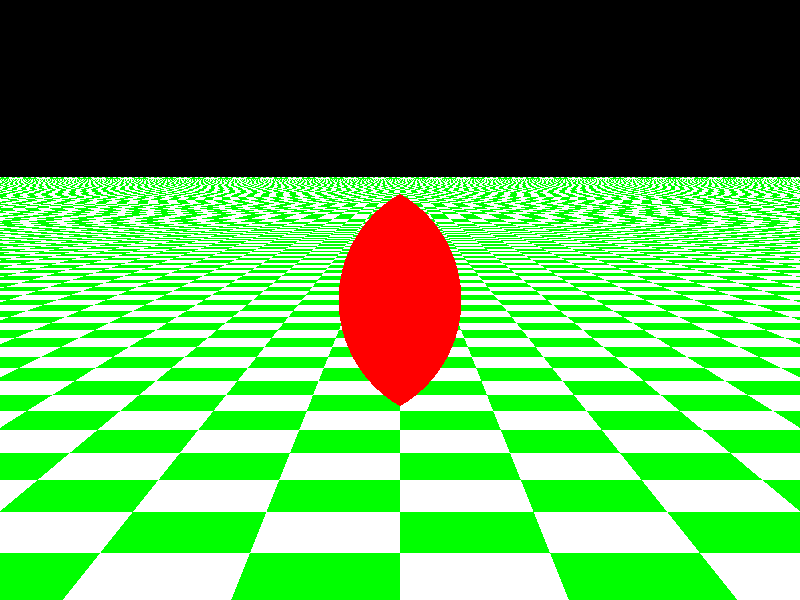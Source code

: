 #include "colors.inc"
  camera {
    location <0, 1, -10>
    look_at 0
    angle 36
  }
  light_source { <500, 500, -1000> White }
  plane { y, -1.5
    pigment { checker Green White }
}
intersection {
sphere { <0, 0, 0>, 1
    translate -0.5*x
  }
  sphere { <0, 0, 0>, 1
    translate 0.5*x
  }
  pigment { Red }
}

